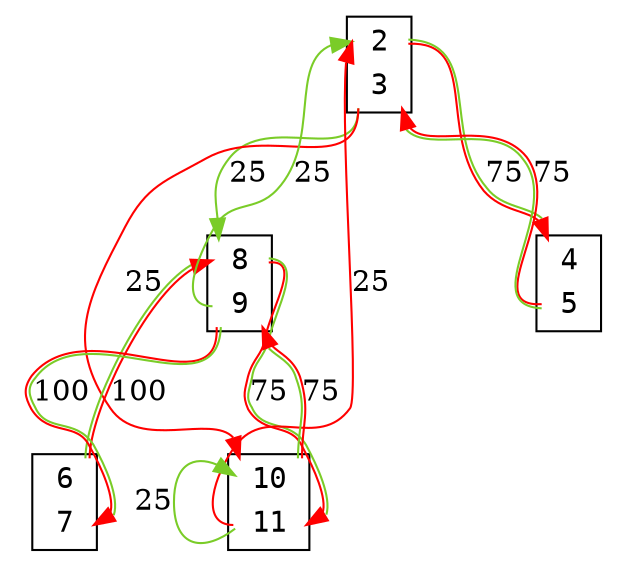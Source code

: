digraph my_graph {
node[fontname=<Courier>,shape=<plaintext>]
vertex_0x7f2736c16040_0x7f273b406340[label=<<TABLE bgcolor = "white">
<TR><TD BORDER = "0" PORT = "port_0x7f273b406340_in"></TD><TD BORDER = "0" PORT = "port_">2</TD><TD BORDER = "0" PORT = "port_0x7f273b406340_out"></TD></TR>
<TR><TD BORDER = "0" PORT = "port_0x7f2736c16040_out"></TD><TD BORDER = "0" PORT = "port_">3</TD><TD BORDER = "0" PORT = "port_0x7f2736c16040_in"></TD></TR>
</TABLE>>,style=<filled>,color=<black>,fillcolor=<white>]
vertex_0x7f273b406940_0x7f276b816130[label=<<TABLE bgcolor = "white">
<TR><TD BORDER = "0" PORT = "port_0x7f273b406940_in"></TD><TD BORDER = "0" PORT = "port_">4</TD><TD BORDER = "0" PORT = "port_0x7f273b406940_out"></TD></TR>
<TR><TD BORDER = "0" PORT = "port_0x7f276b816130_out"></TD><TD BORDER = "0" PORT = "port_">5</TD><TD BORDER = "0" PORT = "port_0x7f276b816130_in"></TD></TR>
</TABLE>>,style=<filled>,color=<black>,fillcolor=<white>]
vertex_0x7f273b4067c0_0x7f273b406af0[label=<<TABLE bgcolor = "white">
<TR><TD BORDER = "0" PORT = "port_0x7f273b406af0_in"></TD><TD BORDER = "0" PORT = "port_">6</TD><TD BORDER = "0" PORT = "port_0x7f273b406af0_out"></TD></TR>
<TR><TD BORDER = "0" PORT = "port_0x7f273b4067c0_out"></TD><TD BORDER = "0" PORT = "port_">7</TD><TD BORDER = "0" PORT = "port_0x7f273b4067c0_in"></TD></TR>
</TABLE>>,style=<filled>,color=<black>,fillcolor=<white>]
vertex_0x7f273b406250_0x7f273b406850[label=<<TABLE bgcolor = "white">
<TR><TD BORDER = "0" PORT = "port_0x7f273b406250_in"></TD><TD BORDER = "0" PORT = "port_">8</TD><TD BORDER = "0" PORT = "port_0x7f273b406250_out"></TD></TR>
<TR><TD BORDER = "0" PORT = "port_0x7f273b406850_out"></TD><TD BORDER = "0" PORT = "port_">9</TD><TD BORDER = "0" PORT = "port_0x7f273b406850_in"></TD></TR>
</TABLE>>,style=<filled>,color=<black>,fillcolor=<white>]
vertex_0x7f2737416100_0x7f2737416160[label=<<TABLE bgcolor = "white">
<TR><TD BORDER = "0" PORT = "port_0x7f2737416100_in"></TD><TD BORDER = "0" PORT = "port_">10</TD><TD BORDER = "0" PORT = "port_0x7f2737416100_out"></TD></TR>
<TR><TD BORDER = "0" PORT = "port_0x7f2737416160_out"></TD><TD BORDER = "0" PORT = "port_">11</TD><TD BORDER = "0" PORT = "port_0x7f2737416160_in"></TD></TR>
</TABLE>>,style=<filled>,color=<black>,fillcolor=<white>]
vertex_0x7f2736c16040_0x7f273b406340:port_0x7f273b406340_out->vertex_0x7f273b406940_0x7f276b816130:port_0x7f273b406940_in[label="75",len=<0>,K=<0>,color=<0 1 1:0.250 0.800 0.800>]
vertex_0x7f273b406940_0x7f276b816130:port_0x7f276b816130_out->vertex_0x7f2736c16040_0x7f273b406340:port_0x7f2736c16040_in[label="75",len=<0>,K=<0>,color=<0 1 1:0.250 0.800 0.800>]
vertex_0x7f273b4067c0_0x7f273b406af0:port_0x7f273b406af0_out->vertex_0x7f273b406250_0x7f273b406850:port_0x7f273b406250_in[label="100",len=<0>,K=<0>,color=<0 1 1:0.250 0.800 0.800>]
vertex_0x7f273b406250_0x7f273b406850:port_0x7f273b406850_out->vertex_0x7f273b4067c0_0x7f273b406af0:port_0x7f273b4067c0_in[label="100",len=<0>,K=<0>,color=<0 1 1:0.250 0.800 0.800>]
vertex_0x7f2737416100_0x7f2737416160:port_0x7f2737416100_out->vertex_0x7f273b406250_0x7f273b406850:port_0x7f273b406850_in[label="75",len=<0>,K=<0>,color=<0 1 1:0.250 0.800 0.800>]
vertex_0x7f273b406250_0x7f273b406850:port_0x7f273b406250_out->vertex_0x7f2737416100_0x7f2737416160:port_0x7f2737416160_in[label="75",len=<0>,K=<0>,color=<0 1 1:0.250 0.800 0.800>]
vertex_0x7f273b406250_0x7f273b406850:port_0x7f273b406850_out->vertex_0x7f2736c16040_0x7f273b406340:port_0x7f273b406340_in[label="25",len=<0>,K=<0>,color=<0.250 0.800 0.800>]
vertex_0x7f2736c16040_0x7f273b406340:port_0x7f2736c16040_out->vertex_0x7f273b406250_0x7f273b406850:port_0x7f273b406250_in[label="25",len=<0>,K=<0>,color=<0.250 0.800 0.800>]
vertex_0x7f2736c16040_0x7f273b406340:port_0x7f2736c16040_out->vertex_0x7f2737416100_0x7f2737416160:port_0x7f2737416100_in[label="25",len=<0>,K=<0>,color=<0 1 1>]
vertex_0x7f2737416100_0x7f2737416160:port_0x7f2737416160_out->vertex_0x7f2736c16040_0x7f273b406340:port_0x7f273b406340_in[label="25",len=<0>,K=<0>,color=<0 1 1>]
vertex_0x7f2737416100_0x7f2737416160:port_0x7f2737416160_out->vertex_0x7f2737416100_0x7f2737416160:port_0x7f2737416100_in[label="25",len=<0>,K=<0>,color=<0.250 0.800 0.800>]
}
